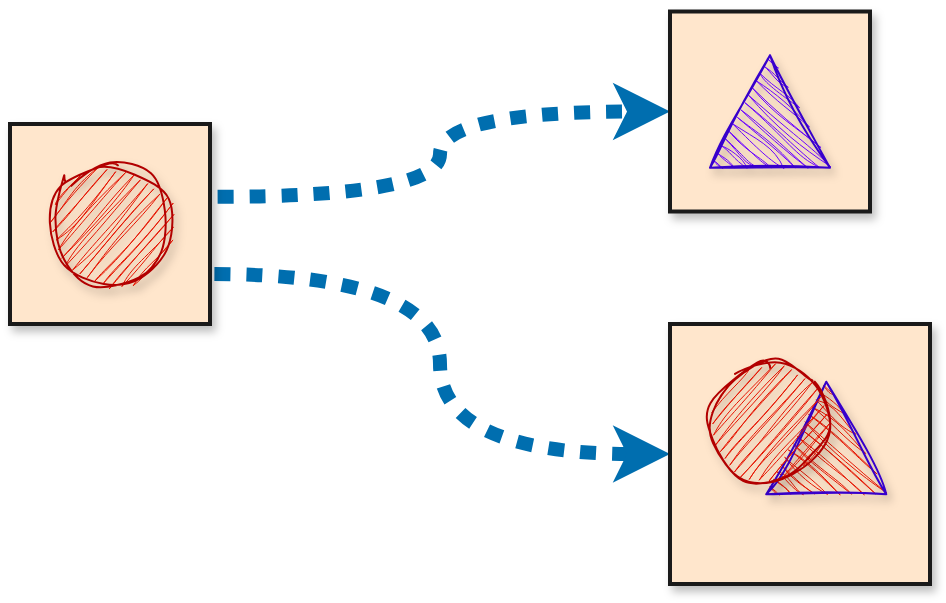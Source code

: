 <mxfile version="22.0.6" type="device">
  <diagram name="Página-1" id="BTUdbJtTcB-sQafnarFC">
    <mxGraphModel dx="1050" dy="534" grid="1" gridSize="10" guides="1" tooltips="1" connect="1" arrows="1" fold="1" page="1" pageScale="1" pageWidth="1169" pageHeight="827" background="#ffffff" math="0" shadow="0">
      <root>
        <mxCell id="0" />
        <mxCell id="1" parent="0" visible="0" />
        <object label="imagem" id="txG9URvRlIvG3EIVw_gf-25">
          <mxCell parent="0" />
        </object>
        <mxCell id="txG9URvRlIvG3EIVw_gf-27" style="edgeStyle=orthogonalEdgeStyle;curved=1;html=1;exitX=1;exitY=0.75;exitDx=0;exitDy=0;entryX=0;entryY=0.5;entryDx=0;entryDy=0;strokeWidth=7;fontFamily=Tahoma;fontSize=13;flowAnimation=1;movable=1;resizable=1;rotatable=1;deletable=1;editable=1;locked=0;connectable=1;fillColor=#1ba1e2;strokeColor=#006EAF;" parent="txG9URvRlIvG3EIVw_gf-25" source="txG9URvRlIvG3EIVw_gf-37" target="txG9URvRlIvG3EIVw_gf-35" edge="1">
          <mxGeometry relative="1" as="geometry">
            <mxPoint x="880.01" y="226.88" as="targetPoint" />
            <mxPoint x="259.21" y="228.76" as="sourcePoint" />
          </mxGeometry>
        </mxCell>
        <mxCell id="txG9URvRlIvG3EIVw_gf-31" style="edgeStyle=orthogonalEdgeStyle;curved=1;html=1;exitX=1.016;exitY=0.364;exitDx=0;exitDy=0;entryX=0;entryY=0.5;entryDx=0;entryDy=0;strokeWidth=7;fontFamily=Tahoma;fontSize=13;flowAnimation=1;movable=1;resizable=1;rotatable=1;deletable=1;editable=1;locked=0;connectable=1;fillColor=#1ba1e2;strokeColor=#006EAF;exitPerimeter=0;" parent="txG9URvRlIvG3EIVw_gf-25" source="txG9URvRlIvG3EIVw_gf-37" target="txG9URvRlIvG3EIVw_gf-32" edge="1">
          <mxGeometry relative="1" as="geometry">
            <mxPoint x="277.5" y="133.75" as="sourcePoint" />
          </mxGeometry>
        </mxCell>
        <mxCell id="txG9URvRlIvG3EIVw_gf-32" value="" style="whiteSpace=wrap;html=1;aspect=fixed;rounded=0;shadow=1;glass=0;labelBorderColor=none;sketch=0;strokeColor=#1A1A1A;fontFamily=Tahoma;fontSize=13;fillColor=#ffe6cc;movable=1;resizable=1;rotatable=1;deletable=1;editable=1;connectable=1;locked=0;fillStyle=solid;strokeWidth=2;" parent="txG9URvRlIvG3EIVw_gf-25" vertex="1">
          <mxGeometry x="600" y="83.75" width="100" height="100" as="geometry" />
        </mxCell>
        <mxCell id="txG9URvRlIvG3EIVw_gf-35" value="" style="whiteSpace=wrap;html=1;aspect=fixed;rounded=0;shadow=1;glass=0;labelBorderColor=none;sketch=0;strokeColor=#1A1A1A;fontFamily=Tahoma;fontSize=13;fillColor=#ffe6cc;movable=1;resizable=1;rotatable=1;deletable=1;editable=1;connectable=1;locked=0;fillStyle=solid;strokeWidth=2;" parent="txG9URvRlIvG3EIVw_gf-25" vertex="1">
          <mxGeometry x="600" y="240" width="130" height="130" as="geometry" />
        </mxCell>
        <mxCell id="txG9URvRlIvG3EIVw_gf-36" value="" style="triangle;whiteSpace=wrap;html=1;rounded=0;shadow=1;glass=0;labelBorderColor=none;sketch=1;strokeColor=#3700CC;fontFamily=Tahoma;fontSize=13;fillColor=#6a00ff;rotation=-90;fontColor=#ffffff;movable=1;resizable=1;rotatable=1;deletable=1;editable=1;connectable=1;locked=0;curveFitting=1;jiggle=2;" parent="txG9URvRlIvG3EIVw_gf-25" vertex="1">
          <mxGeometry x="621.87" y="103.75" width="56.25" height="60" as="geometry" />
        </mxCell>
        <mxCell id="txG9URvRlIvG3EIVw_gf-37" value="" style="whiteSpace=wrap;html=1;aspect=fixed;rounded=0;shadow=1;glass=0;labelBorderColor=none;sketch=0;strokeColor=#1A1A1A;fontFamily=Tahoma;fontSize=13;fillColor=#ffe6cc;movable=1;resizable=1;rotatable=1;deletable=1;editable=1;connectable=1;locked=0;fillStyle=solid;strokeWidth=2;" parent="txG9URvRlIvG3EIVw_gf-25" vertex="1">
          <mxGeometry x="270" y="140" width="100" height="100" as="geometry" />
        </mxCell>
        <mxCell id="txG9URvRlIvG3EIVw_gf-33" value="" style="ellipse;whiteSpace=wrap;html=1;aspect=fixed;rounded=0;shadow=1;glass=0;labelBorderColor=none;sketch=1;strokeColor=#B20000;fontFamily=Tahoma;fontSize=13;fillColor=#e51400;fontColor=#ffffff;movable=1;resizable=1;rotatable=1;deletable=1;editable=1;connectable=1;locked=0;curveFitting=1;jiggle=2;" parent="txG9URvRlIvG3EIVw_gf-25" vertex="1">
          <mxGeometry x="290" y="160" width="60" height="60" as="geometry" />
        </mxCell>
        <mxCell id="DNWY6dbjaC5dr_bm-qTc-2" value="" style="triangle;whiteSpace=wrap;html=1;rounded=0;shadow=1;glass=0;labelBorderColor=none;sketch=1;strokeColor=#3700CC;fontFamily=Tahoma;fontSize=13;fillColor=#E51400;rotation=-90;fontColor=#ffffff;movable=1;resizable=1;rotatable=1;deletable=1;editable=1;connectable=1;locked=0;curveFitting=1;jiggle=2;" vertex="1" parent="txG9URvRlIvG3EIVw_gf-25">
          <mxGeometry x="650" y="267" width="56.25" height="60" as="geometry" />
        </mxCell>
        <mxCell id="DNWY6dbjaC5dr_bm-qTc-1" value="" style="ellipse;whiteSpace=wrap;html=1;aspect=fixed;rounded=0;shadow=1;glass=0;labelBorderColor=none;sketch=1;strokeColor=#B20000;fontFamily=Tahoma;fontSize=13;fillColor=#e51400;fontColor=#ffffff;movable=1;resizable=1;rotatable=1;deletable=1;editable=1;connectable=1;locked=0;curveFitting=1;jiggle=2;" vertex="1" parent="txG9URvRlIvG3EIVw_gf-25">
          <mxGeometry x="618.12" y="260" width="60" height="60" as="geometry" />
        </mxCell>
      </root>
    </mxGraphModel>
  </diagram>
</mxfile>
